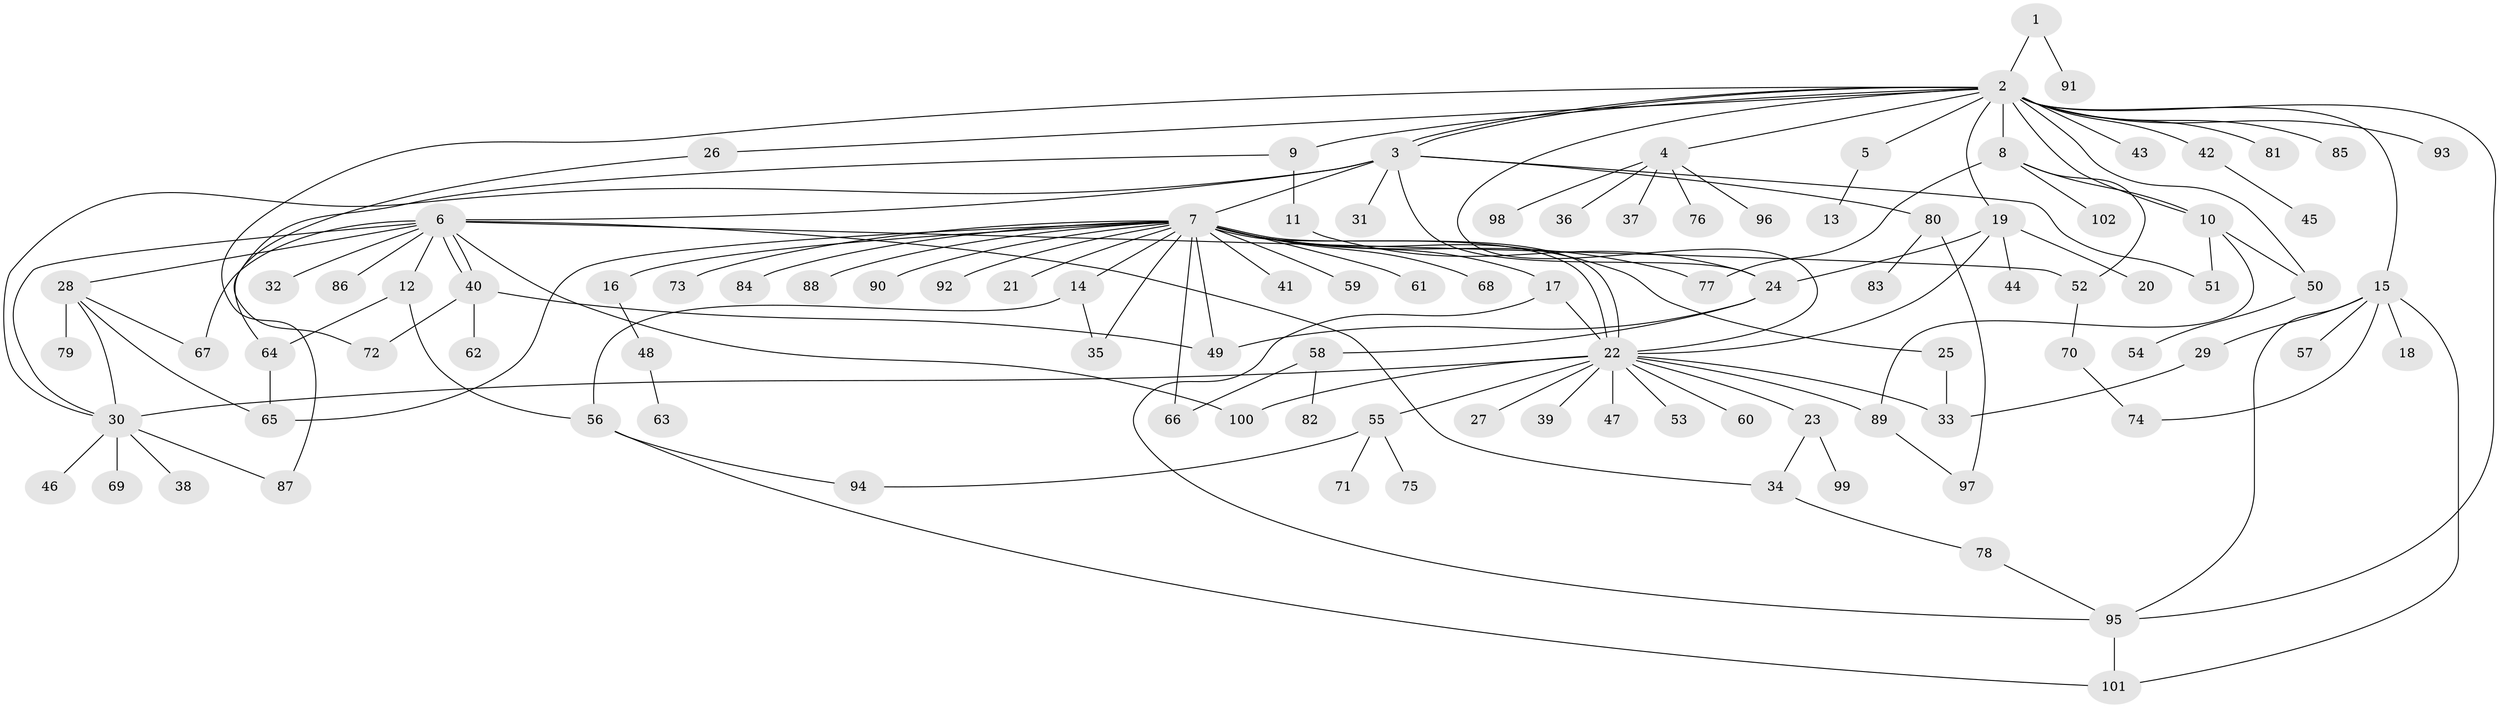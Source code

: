// Generated by graph-tools (version 1.1) at 2025/49/03/09/25 03:49:58]
// undirected, 102 vertices, 141 edges
graph export_dot {
graph [start="1"]
  node [color=gray90,style=filled];
  1;
  2;
  3;
  4;
  5;
  6;
  7;
  8;
  9;
  10;
  11;
  12;
  13;
  14;
  15;
  16;
  17;
  18;
  19;
  20;
  21;
  22;
  23;
  24;
  25;
  26;
  27;
  28;
  29;
  30;
  31;
  32;
  33;
  34;
  35;
  36;
  37;
  38;
  39;
  40;
  41;
  42;
  43;
  44;
  45;
  46;
  47;
  48;
  49;
  50;
  51;
  52;
  53;
  54;
  55;
  56;
  57;
  58;
  59;
  60;
  61;
  62;
  63;
  64;
  65;
  66;
  67;
  68;
  69;
  70;
  71;
  72;
  73;
  74;
  75;
  76;
  77;
  78;
  79;
  80;
  81;
  82;
  83;
  84;
  85;
  86;
  87;
  88;
  89;
  90;
  91;
  92;
  93;
  94;
  95;
  96;
  97;
  98;
  99;
  100;
  101;
  102;
  1 -- 2;
  1 -- 91;
  2 -- 3;
  2 -- 3;
  2 -- 4;
  2 -- 5;
  2 -- 8;
  2 -- 9;
  2 -- 10;
  2 -- 15;
  2 -- 19;
  2 -- 22;
  2 -- 26;
  2 -- 42;
  2 -- 43;
  2 -- 50;
  2 -- 81;
  2 -- 85;
  2 -- 87;
  2 -- 93;
  2 -- 95;
  3 -- 6;
  3 -- 7;
  3 -- 24;
  3 -- 30;
  3 -- 31;
  3 -- 51;
  3 -- 80;
  4 -- 36;
  4 -- 37;
  4 -- 76;
  4 -- 96;
  4 -- 98;
  5 -- 13;
  6 -- 12;
  6 -- 28;
  6 -- 30;
  6 -- 32;
  6 -- 34;
  6 -- 40;
  6 -- 40;
  6 -- 52;
  6 -- 67;
  6 -- 86;
  6 -- 100;
  7 -- 14;
  7 -- 16;
  7 -- 17;
  7 -- 21;
  7 -- 22;
  7 -- 22;
  7 -- 25;
  7 -- 35;
  7 -- 41;
  7 -- 49;
  7 -- 59;
  7 -- 61;
  7 -- 65;
  7 -- 66;
  7 -- 68;
  7 -- 73;
  7 -- 77;
  7 -- 84;
  7 -- 88;
  7 -- 90;
  7 -- 92;
  8 -- 10;
  8 -- 52;
  8 -- 77;
  8 -- 102;
  9 -- 11;
  9 -- 64;
  10 -- 50;
  10 -- 51;
  10 -- 89;
  11 -- 24;
  12 -- 56;
  12 -- 64;
  14 -- 35;
  14 -- 56;
  15 -- 18;
  15 -- 29;
  15 -- 57;
  15 -- 74;
  15 -- 95;
  15 -- 101;
  16 -- 48;
  17 -- 22;
  17 -- 95;
  19 -- 20;
  19 -- 22;
  19 -- 24;
  19 -- 44;
  22 -- 23;
  22 -- 27;
  22 -- 30;
  22 -- 33;
  22 -- 39;
  22 -- 47;
  22 -- 53;
  22 -- 55;
  22 -- 60;
  22 -- 89;
  22 -- 100;
  23 -- 34;
  23 -- 99;
  24 -- 49;
  24 -- 58;
  25 -- 33;
  26 -- 72;
  28 -- 30;
  28 -- 65;
  28 -- 67;
  28 -- 79;
  29 -- 33;
  30 -- 38;
  30 -- 46;
  30 -- 69;
  30 -- 87;
  34 -- 78;
  40 -- 49;
  40 -- 62;
  40 -- 72;
  42 -- 45;
  48 -- 63;
  50 -- 54;
  52 -- 70;
  55 -- 71;
  55 -- 75;
  55 -- 94;
  56 -- 94;
  56 -- 101;
  58 -- 66;
  58 -- 82;
  64 -- 65;
  70 -- 74;
  78 -- 95;
  80 -- 83;
  80 -- 97;
  89 -- 97;
  95 -- 101;
}
